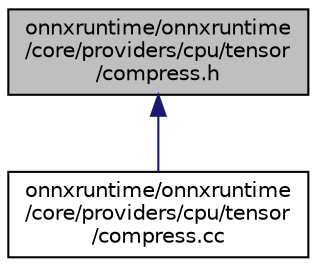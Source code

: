 digraph "onnxruntime/onnxruntime/core/providers/cpu/tensor/compress.h"
{
  edge [fontname="Helvetica",fontsize="10",labelfontname="Helvetica",labelfontsize="10"];
  node [fontname="Helvetica",fontsize="10",shape=record];
  Node68 [label="onnxruntime/onnxruntime\l/core/providers/cpu/tensor\l/compress.h",height=0.2,width=0.4,color="black", fillcolor="grey75", style="filled", fontcolor="black"];
  Node68 -> Node69 [dir="back",color="midnightblue",fontsize="10",style="solid"];
  Node69 [label="onnxruntime/onnxruntime\l/core/providers/cpu/tensor\l/compress.cc",height=0.2,width=0.4,color="black", fillcolor="white", style="filled",URL="$cpu_2tensor_2compress_8cc.html"];
}
